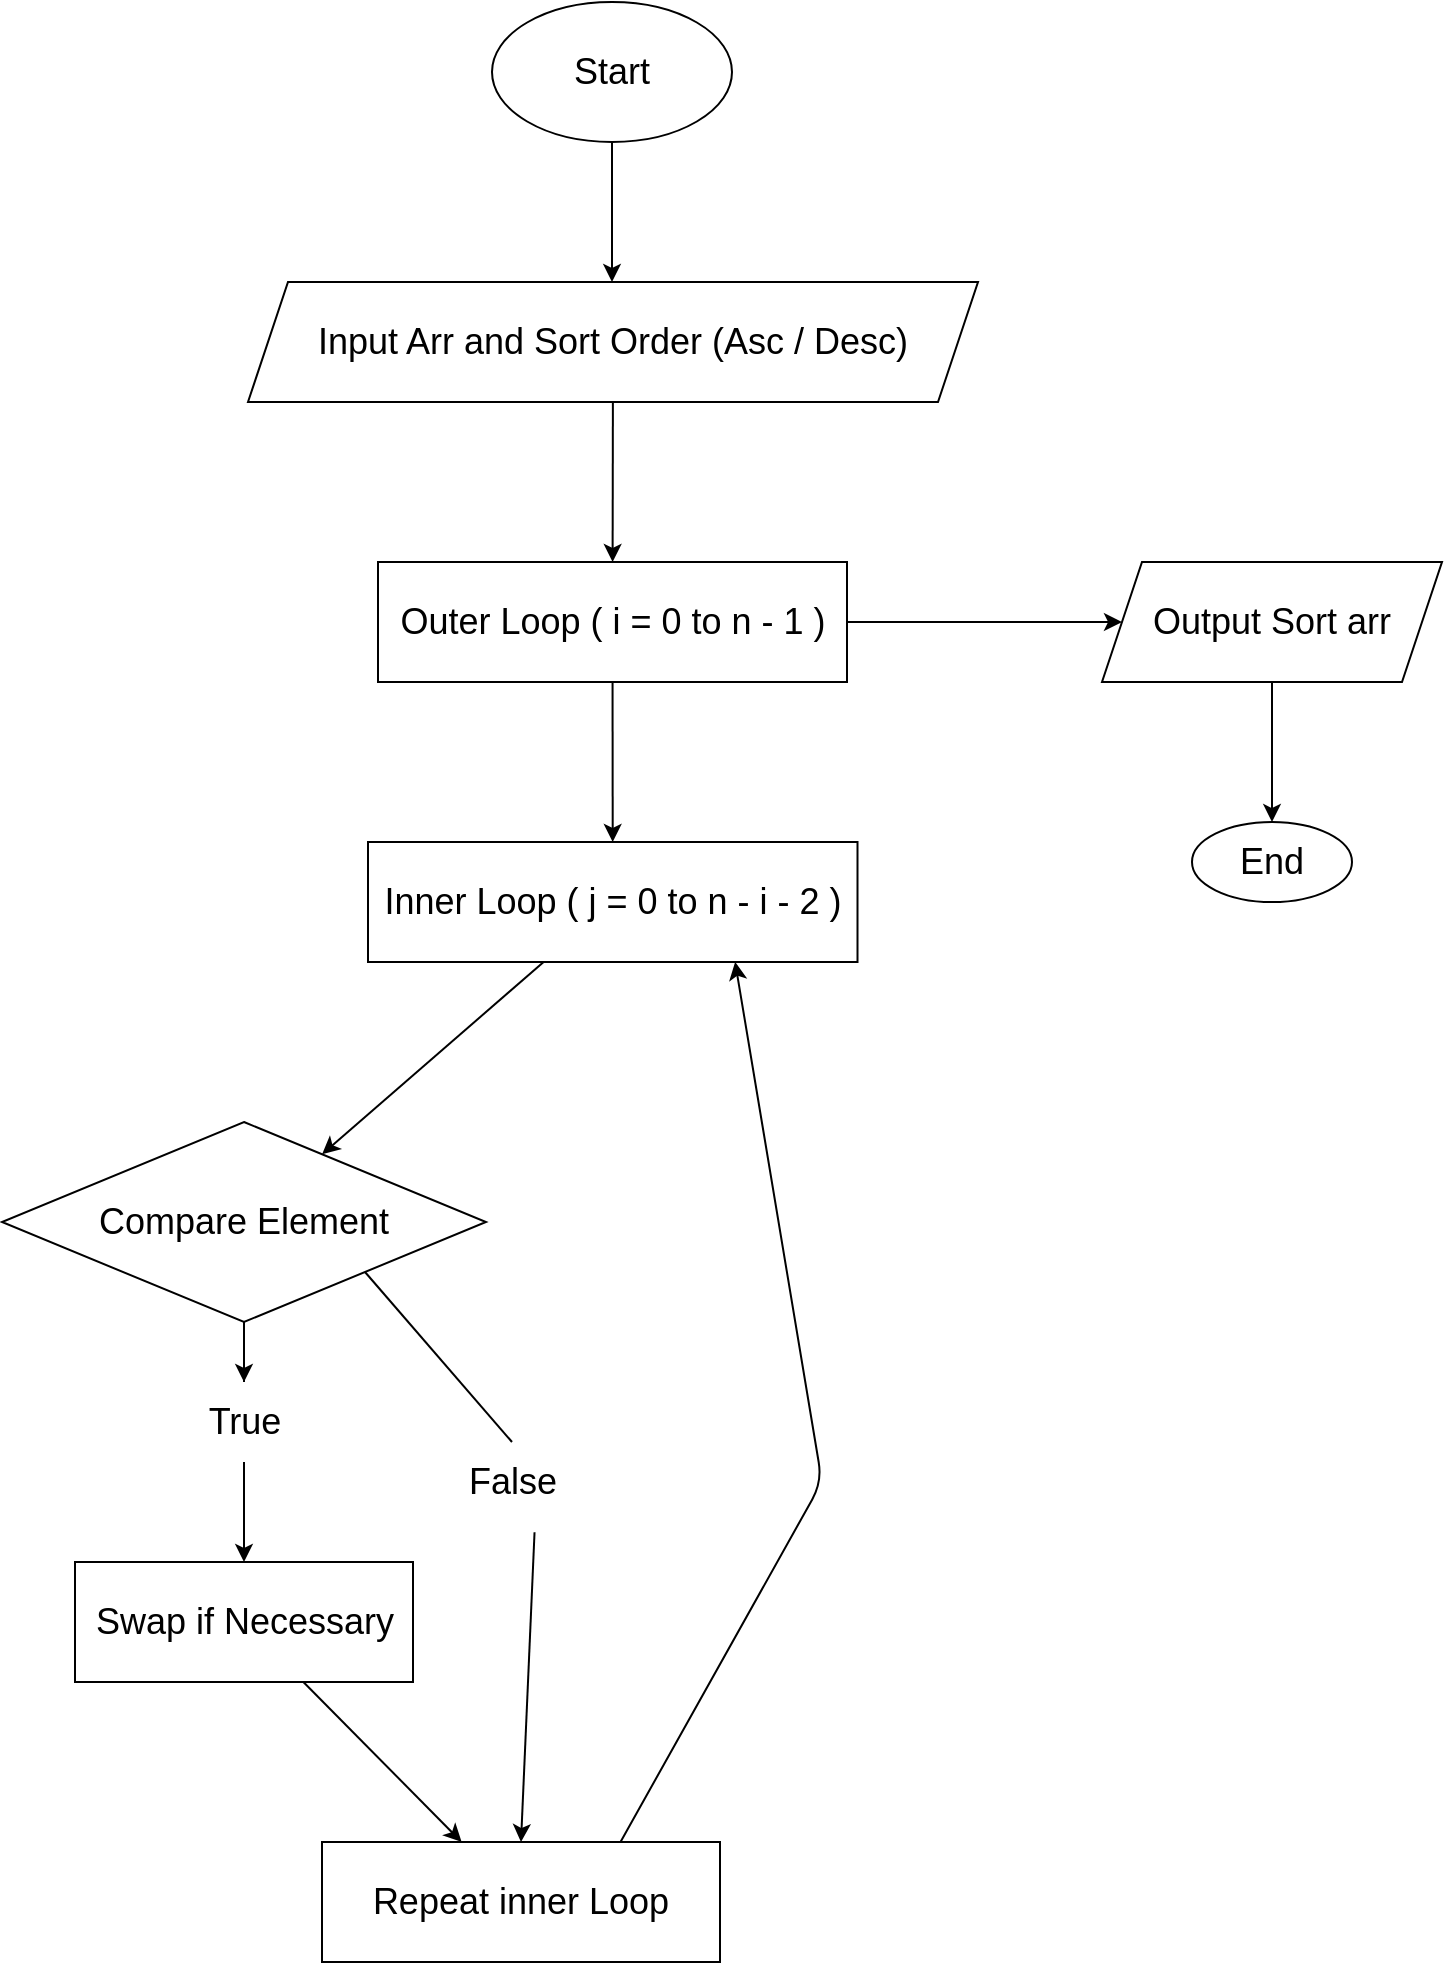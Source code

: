 <mxfile>
    <diagram id="MvfPGPL5jFP3b_G6_cMu" name="bubbleSort">
        <mxGraphModel dx="1880" dy="1104" grid="1" gridSize="10" guides="1" tooltips="1" connect="1" arrows="1" fold="1" page="1" pageScale="1" pageWidth="850" pageHeight="1100" math="0" shadow="0">
            <root>
                <mxCell id="0"/>
                <mxCell id="1" parent="0"/>
                <mxCell id="5" value="" style="edgeStyle=none;html=1;" parent="1" source="3" edge="1">
                    <mxGeometry relative="1" as="geometry">
                        <mxPoint x="405" y="150" as="targetPoint"/>
                    </mxGeometry>
                </mxCell>
                <mxCell id="3" value="&lt;font style=&quot;font-size: 18px;&quot;&gt;Start&lt;/font&gt;" style="ellipse;whiteSpace=wrap;html=1;" parent="1" vertex="1">
                    <mxGeometry x="345" y="10" width="120" height="70" as="geometry"/>
                </mxCell>
                <mxCell id="9" value="" style="edgeStyle=none;html=1;fontSize=18;" parent="1" source="7" target="8" edge="1">
                    <mxGeometry relative="1" as="geometry"/>
                </mxCell>
                <mxCell id="7" value="Input Arr and Sort Order (Asc / Desc)" style="shape=parallelogram;perimeter=parallelogramPerimeter;whiteSpace=wrap;html=1;fixedSize=1;fontSize=18;" parent="1" vertex="1">
                    <mxGeometry x="223" y="150" width="365" height="60" as="geometry"/>
                </mxCell>
                <mxCell id="11" value="" style="edgeStyle=none;html=1;fontSize=18;" parent="1" source="8" target="10" edge="1">
                    <mxGeometry relative="1" as="geometry"/>
                </mxCell>
                <mxCell id="32" value="" style="edgeStyle=none;html=1;fontSize=18;" parent="1" source="8" target="31" edge="1">
                    <mxGeometry relative="1" as="geometry"/>
                </mxCell>
                <mxCell id="8" value="Outer Loop ( i = 0 to n - 1 )" style="whiteSpace=wrap;html=1;fontSize=18;" parent="1" vertex="1">
                    <mxGeometry x="288" y="290" width="234.5" height="60" as="geometry"/>
                </mxCell>
                <mxCell id="14" value="" style="edgeStyle=none;html=1;fontSize=18;" parent="1" source="10" target="13" edge="1">
                    <mxGeometry relative="1" as="geometry"/>
                </mxCell>
                <mxCell id="10" value="Inner Loop ( j = 0 to n - i - 2 )" style="whiteSpace=wrap;html=1;fontSize=18;" parent="1" vertex="1">
                    <mxGeometry x="283" y="430" width="244.75" height="60" as="geometry"/>
                </mxCell>
                <mxCell id="16" value="" style="edgeStyle=none;html=1;fontSize=18;startArrow=none;" parent="1" source="17" target="15" edge="1">
                    <mxGeometry relative="1" as="geometry"/>
                </mxCell>
                <mxCell id="19" value="" style="edgeStyle=none;html=1;fontSize=18;" parent="1" source="13" target="17" edge="1">
                    <mxGeometry relative="1" as="geometry"/>
                </mxCell>
                <mxCell id="25" style="edgeStyle=none;html=1;exitX=0.661;exitY=1.129;exitDx=0;exitDy=0;fontSize=18;entryX=0.5;entryY=0;entryDx=0;entryDy=0;startArrow=none;exitPerimeter=0;" parent="1" source="28" target="26" edge="1">
                    <mxGeometry relative="1" as="geometry">
                        <mxPoint x="370" y="870" as="targetPoint"/>
                        <Array as="points"/>
                    </mxGeometry>
                </mxCell>
                <mxCell id="13" value="Compare Element" style="rhombus;whiteSpace=wrap;html=1;fontSize=18;" parent="1" vertex="1">
                    <mxGeometry x="100" y="570" width="242" height="100" as="geometry"/>
                </mxCell>
                <mxCell id="27" value="" style="edgeStyle=none;html=1;fontSize=18;" parent="1" source="15" target="26" edge="1">
                    <mxGeometry relative="1" as="geometry"/>
                </mxCell>
                <mxCell id="15" value="Swap if Necessary" style="whiteSpace=wrap;html=1;fontSize=18;" parent="1" vertex="1">
                    <mxGeometry x="136.5" y="790" width="169" height="60" as="geometry"/>
                </mxCell>
                <mxCell id="18" value="" style="edgeStyle=none;html=1;fontSize=18;endArrow=none;" parent="1" source="13" target="17" edge="1">
                    <mxGeometry relative="1" as="geometry">
                        <mxPoint x="221.0" y="670" as="sourcePoint"/>
                        <mxPoint x="221" y="770" as="targetPoint"/>
                    </mxGeometry>
                </mxCell>
                <mxCell id="17" value="True" style="text;html=1;align=center;verticalAlign=middle;resizable=0;points=[];autosize=1;strokeColor=none;fillColor=none;fontSize=18;" parent="1" vertex="1">
                    <mxGeometry x="191" y="700" width="60" height="40" as="geometry"/>
                </mxCell>
                <mxCell id="30" style="edgeStyle=none;html=1;exitX=0.75;exitY=0;exitDx=0;exitDy=0;fontSize=18;entryX=0.75;entryY=1;entryDx=0;entryDy=0;" parent="1" source="26" target="10" edge="1">
                    <mxGeometry relative="1" as="geometry">
                        <mxPoint x="680" y="650" as="targetPoint"/>
                        <Array as="points">
                            <mxPoint x="510" y="750"/>
                        </Array>
                    </mxGeometry>
                </mxCell>
                <mxCell id="26" value="Repeat inner Loop" style="whiteSpace=wrap;html=1;fontSize=18;" parent="1" vertex="1">
                    <mxGeometry x="260" y="930" width="199" height="60" as="geometry"/>
                </mxCell>
                <mxCell id="29" value="" style="edgeStyle=none;html=1;exitX=1;exitY=1;exitDx=0;exitDy=0;fontSize=18;entryX=0.5;entryY=0;entryDx=0;entryDy=0;endArrow=none;" parent="1" source="13" target="28" edge="1">
                    <mxGeometry relative="1" as="geometry">
                        <mxPoint x="365.5" y="910" as="targetPoint"/>
                        <mxPoint x="281.5" y="645.0" as="sourcePoint"/>
                        <Array as="points"/>
                    </mxGeometry>
                </mxCell>
                <mxCell id="28" value="False" style="text;html=1;align=center;verticalAlign=middle;resizable=0;points=[];autosize=1;strokeColor=none;fillColor=none;fontSize=18;" parent="1" vertex="1">
                    <mxGeometry x="320" y="730" width="70" height="40" as="geometry"/>
                </mxCell>
                <mxCell id="34" value="" style="edgeStyle=none;html=1;fontSize=18;" parent="1" source="31" target="33" edge="1">
                    <mxGeometry relative="1" as="geometry"/>
                </mxCell>
                <mxCell id="31" value="Output Sort arr" style="shape=parallelogram;perimeter=parallelogramPerimeter;whiteSpace=wrap;html=1;fixedSize=1;fontSize=18;" parent="1" vertex="1">
                    <mxGeometry x="650" y="290" width="170" height="60" as="geometry"/>
                </mxCell>
                <mxCell id="33" value="End" style="ellipse;whiteSpace=wrap;html=1;fontSize=18;" parent="1" vertex="1">
                    <mxGeometry x="695" y="420" width="80" height="40" as="geometry"/>
                </mxCell>
            </root>
        </mxGraphModel>
    </diagram>
</mxfile>